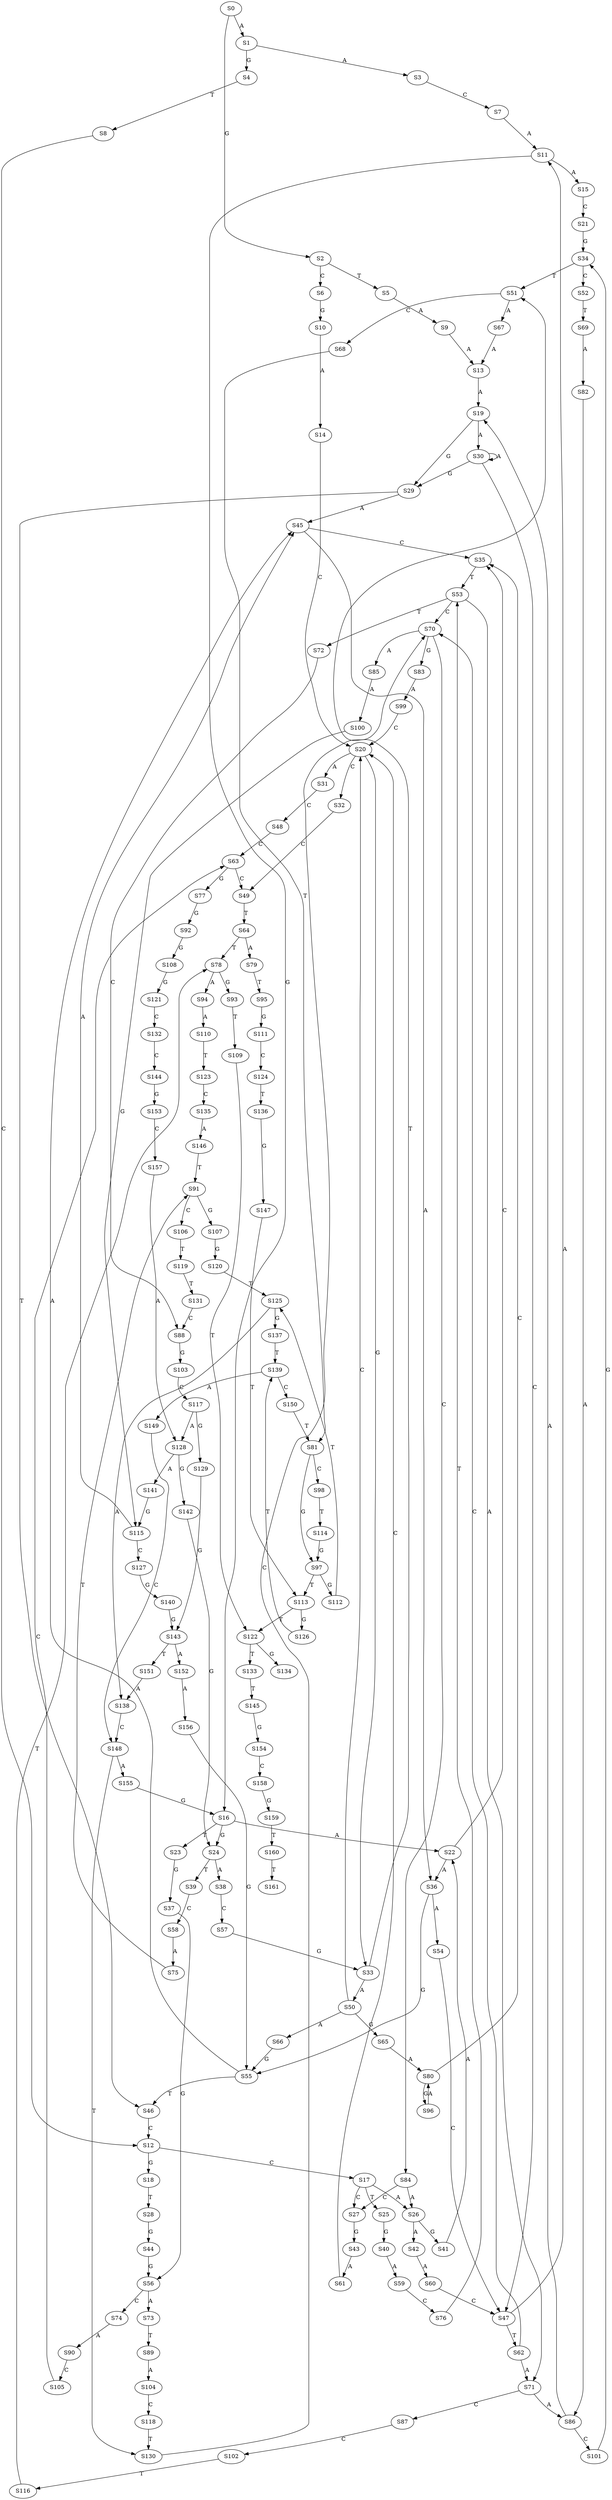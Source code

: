 strict digraph  {
	S0 -> S1 [ label = A ];
	S0 -> S2 [ label = G ];
	S1 -> S3 [ label = A ];
	S1 -> S4 [ label = G ];
	S2 -> S5 [ label = T ];
	S2 -> S6 [ label = C ];
	S3 -> S7 [ label = C ];
	S4 -> S8 [ label = T ];
	S5 -> S9 [ label = A ];
	S6 -> S10 [ label = G ];
	S7 -> S11 [ label = A ];
	S8 -> S12 [ label = C ];
	S9 -> S13 [ label = A ];
	S10 -> S14 [ label = A ];
	S11 -> S15 [ label = A ];
	S11 -> S16 [ label = G ];
	S12 -> S17 [ label = C ];
	S12 -> S18 [ label = G ];
	S13 -> S19 [ label = A ];
	S14 -> S20 [ label = C ];
	S15 -> S21 [ label = C ];
	S16 -> S22 [ label = A ];
	S16 -> S23 [ label = T ];
	S16 -> S24 [ label = G ];
	S17 -> S25 [ label = T ];
	S17 -> S26 [ label = A ];
	S17 -> S27 [ label = C ];
	S18 -> S28 [ label = T ];
	S19 -> S29 [ label = G ];
	S19 -> S30 [ label = A ];
	S20 -> S31 [ label = A ];
	S20 -> S32 [ label = C ];
	S20 -> S33 [ label = G ];
	S21 -> S34 [ label = G ];
	S22 -> S35 [ label = C ];
	S22 -> S36 [ label = A ];
	S23 -> S37 [ label = G ];
	S24 -> S38 [ label = A ];
	S24 -> S39 [ label = T ];
	S25 -> S40 [ label = G ];
	S26 -> S41 [ label = G ];
	S26 -> S42 [ label = A ];
	S27 -> S43 [ label = G ];
	S28 -> S44 [ label = G ];
	S29 -> S45 [ label = A ];
	S29 -> S46 [ label = T ];
	S30 -> S29 [ label = G ];
	S30 -> S47 [ label = C ];
	S30 -> S30 [ label = A ];
	S31 -> S48 [ label = C ];
	S32 -> S49 [ label = C ];
	S33 -> S50 [ label = A ];
	S33 -> S51 [ label = T ];
	S34 -> S51 [ label = T ];
	S34 -> S52 [ label = C ];
	S35 -> S53 [ label = T ];
	S36 -> S54 [ label = A ];
	S36 -> S55 [ label = G ];
	S37 -> S56 [ label = G ];
	S38 -> S57 [ label = C ];
	S39 -> S58 [ label = C ];
	S40 -> S59 [ label = A ];
	S41 -> S22 [ label = A ];
	S42 -> S60 [ label = A ];
	S43 -> S61 [ label = A ];
	S44 -> S56 [ label = G ];
	S45 -> S35 [ label = C ];
	S45 -> S36 [ label = A ];
	S46 -> S12 [ label = C ];
	S47 -> S62 [ label = T ];
	S47 -> S11 [ label = A ];
	S48 -> S63 [ label = C ];
	S49 -> S64 [ label = T ];
	S50 -> S20 [ label = C ];
	S50 -> S65 [ label = G ];
	S50 -> S66 [ label = A ];
	S51 -> S67 [ label = A ];
	S51 -> S68 [ label = C ];
	S52 -> S69 [ label = T ];
	S53 -> S70 [ label = C ];
	S53 -> S71 [ label = A ];
	S53 -> S72 [ label = T ];
	S54 -> S47 [ label = C ];
	S55 -> S45 [ label = A ];
	S55 -> S46 [ label = T ];
	S56 -> S73 [ label = A ];
	S56 -> S74 [ label = C ];
	S57 -> S33 [ label = G ];
	S58 -> S75 [ label = A ];
	S59 -> S76 [ label = C ];
	S60 -> S47 [ label = C ];
	S61 -> S20 [ label = C ];
	S62 -> S71 [ label = A ];
	S62 -> S70 [ label = C ];
	S63 -> S49 [ label = C ];
	S63 -> S77 [ label = G ];
	S64 -> S78 [ label = T ];
	S64 -> S79 [ label = A ];
	S65 -> S80 [ label = A ];
	S66 -> S55 [ label = G ];
	S67 -> S13 [ label = A ];
	S68 -> S81 [ label = T ];
	S69 -> S82 [ label = A ];
	S70 -> S83 [ label = G ];
	S70 -> S84 [ label = C ];
	S70 -> S85 [ label = A ];
	S71 -> S86 [ label = A ];
	S71 -> S87 [ label = C ];
	S72 -> S88 [ label = C ];
	S73 -> S89 [ label = T ];
	S74 -> S90 [ label = A ];
	S75 -> S91 [ label = T ];
	S76 -> S53 [ label = T ];
	S77 -> S92 [ label = G ];
	S78 -> S93 [ label = G ];
	S78 -> S94 [ label = A ];
	S79 -> S95 [ label = T ];
	S80 -> S35 [ label = C ];
	S80 -> S96 [ label = G ];
	S81 -> S97 [ label = G ];
	S81 -> S98 [ label = C ];
	S82 -> S86 [ label = A ];
	S83 -> S99 [ label = A ];
	S84 -> S26 [ label = A ];
	S84 -> S27 [ label = C ];
	S85 -> S100 [ label = A ];
	S86 -> S19 [ label = A ];
	S86 -> S101 [ label = C ];
	S87 -> S102 [ label = C ];
	S88 -> S103 [ label = G ];
	S89 -> S104 [ label = A ];
	S90 -> S105 [ label = C ];
	S91 -> S106 [ label = C ];
	S91 -> S107 [ label = G ];
	S92 -> S108 [ label = G ];
	S93 -> S109 [ label = T ];
	S94 -> S110 [ label = A ];
	S95 -> S111 [ label = G ];
	S96 -> S80 [ label = A ];
	S97 -> S112 [ label = G ];
	S97 -> S113 [ label = T ];
	S98 -> S114 [ label = T ];
	S99 -> S20 [ label = C ];
	S100 -> S115 [ label = G ];
	S101 -> S34 [ label = G ];
	S102 -> S116 [ label = T ];
	S103 -> S117 [ label = C ];
	S104 -> S118 [ label = C ];
	S105 -> S63 [ label = C ];
	S106 -> S119 [ label = T ];
	S107 -> S120 [ label = G ];
	S108 -> S121 [ label = G ];
	S109 -> S122 [ label = T ];
	S110 -> S123 [ label = T ];
	S111 -> S124 [ label = C ];
	S112 -> S125 [ label = T ];
	S113 -> S126 [ label = G ];
	S113 -> S122 [ label = T ];
	S114 -> S97 [ label = G ];
	S115 -> S127 [ label = C ];
	S115 -> S45 [ label = A ];
	S116 -> S78 [ label = T ];
	S117 -> S128 [ label = A ];
	S117 -> S129 [ label = G ];
	S118 -> S130 [ label = T ];
	S119 -> S131 [ label = T ];
	S120 -> S125 [ label = T ];
	S121 -> S132 [ label = C ];
	S122 -> S133 [ label = T ];
	S122 -> S134 [ label = G ];
	S123 -> S135 [ label = C ];
	S124 -> S136 [ label = T ];
	S125 -> S137 [ label = G ];
	S125 -> S138 [ label = A ];
	S126 -> S139 [ label = T ];
	S127 -> S140 [ label = G ];
	S128 -> S141 [ label = A ];
	S128 -> S142 [ label = G ];
	S129 -> S143 [ label = G ];
	S130 -> S70 [ label = C ];
	S131 -> S88 [ label = C ];
	S132 -> S144 [ label = C ];
	S133 -> S145 [ label = T ];
	S135 -> S146 [ label = A ];
	S136 -> S147 [ label = G ];
	S137 -> S139 [ label = T ];
	S138 -> S148 [ label = C ];
	S139 -> S149 [ label = A ];
	S139 -> S150 [ label = C ];
	S140 -> S143 [ label = G ];
	S141 -> S115 [ label = G ];
	S142 -> S24 [ label = G ];
	S143 -> S151 [ label = T ];
	S143 -> S152 [ label = A ];
	S144 -> S153 [ label = G ];
	S145 -> S154 [ label = G ];
	S146 -> S91 [ label = T ];
	S147 -> S113 [ label = T ];
	S148 -> S130 [ label = T ];
	S148 -> S155 [ label = A ];
	S149 -> S148 [ label = C ];
	S150 -> S81 [ label = T ];
	S151 -> S138 [ label = A ];
	S152 -> S156 [ label = A ];
	S153 -> S157 [ label = C ];
	S154 -> S158 [ label = C ];
	S155 -> S16 [ label = G ];
	S156 -> S55 [ label = G ];
	S157 -> S128 [ label = A ];
	S158 -> S159 [ label = G ];
	S159 -> S160 [ label = T ];
	S160 -> S161 [ label = T ];
}
